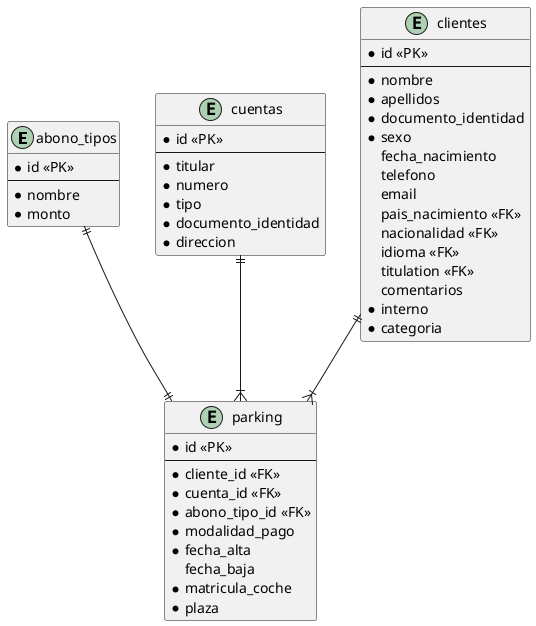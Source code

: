 @startuml

entity abono_tipos{
  *id <<PK>>
  --
  *nombre
  *monto
}

entity parking{
  *id <<PK>>
  --
  *cliente_id <<FK>>
  *cuenta_id <<FK>>
  *abono_tipo_id <<FK>>
  *modalidad_pago
  *fecha_alta
  fecha_baja
  *matricula_coche
  *plaza
}

entity cuentas {
 *id <<PK>>
 --
 *titular
 *numero
 *tipo
 *documento_identidad
 *direccion
}

entity clientes {
  *id <<PK>>
  --
  *nombre
  *apellidos
  *documento_identidad
  *sexo
  fecha_nacimiento
  telefono
  email
  pais_nacimiento <<FK>>
  nacionalidad <<FK>>
  idioma <<FK>>
  titulation <<FK>>
  comentarios
  *interno
  *categoria
}


cuentas ||--|{ parking
clientes ||--|{ parking
abono_tipos ||--|| parking